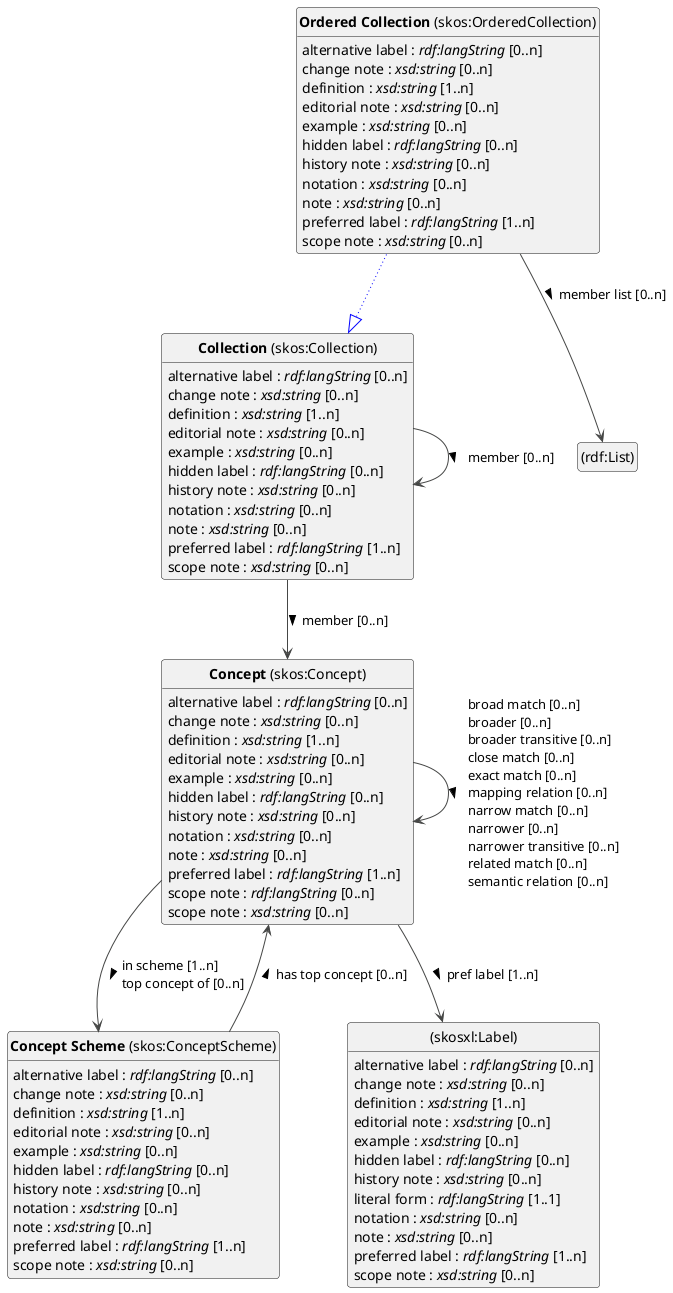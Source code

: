 @startuml
!theme vibrant
skinparam classFontSize 14
!define LIGHTORANGE
skinparam componentStyle uml2
skinparam wrapMessageWidth 1000
skinparam wrapWidth 1000
' skinparam ArrowColor #Maroon
' Remove shadows
skinparam shadowing false
'skinparam linetype polyline
skinparam ArrowMessageAlignment left


class "<b>Collection</b> (skos:Collection)" as skos_Collection [[#skos%3ACollection]]
class "<b>Ordered Collection</b> (skos:OrderedCollection)" as skos_OrderedCollection [[#skos%3AOrderedCollection]]
class "<b>Collection</b> (skos:Collection)" as skos_Collection [[#skos%3ACollection]]
class "<b>Concept</b> (skos:Concept)" as skos_Concept [[#skos%3AConcept]]
class "<b>Concept Scheme</b> (skos:ConceptScheme)" as skos_ConceptScheme [[#skos%3AConceptScheme]]
class "(skosxl:Label)" as skosxl_Label [[#skosxl%3ALabel]]
class "(rdf:List)" as rdf_List [[#rdf%3AList]]


skos_Collection : alternative label : <i>rdf:langString</i> [0..n]
skos_Collection : change note : <i>xsd:string</i> [0..n]
skos_Collection : definition : <i>xsd:string</i> [1..n]
skos_Collection : editorial note : <i>xsd:string</i> [0..n]
skos_Collection : example : <i>xsd:string</i> [0..n]
skos_Collection : hidden label : <i>rdf:langString</i> [0..n]
skos_Collection : history note : <i>xsd:string</i> [0..n]
skos_Collection : notation : <i>xsd:string</i> [0..n]
skos_Collection : note : <i>xsd:string</i> [0..n]
skos_Collection : preferred label : <i>rdf:langString</i> [1..n]
skos_Collection : scope note : <i>xsd:string</i> [0..n]

skos_Collection --> skos_Collection :member [0..n]  > 
skos_Collection --> skos_Concept :member [0..n]  > 


skos_OrderedCollection --|> skos_Collection #blue;line.dotted;text:blue

skos_OrderedCollection : alternative label : <i>rdf:langString</i> [0..n]
skos_OrderedCollection : change note : <i>xsd:string</i> [0..n]
skos_OrderedCollection : definition : <i>xsd:string</i> [1..n]
skos_OrderedCollection : editorial note : <i>xsd:string</i> [0..n]
skos_OrderedCollection : example : <i>xsd:string</i> [0..n]
skos_OrderedCollection : hidden label : <i>rdf:langString</i> [0..n]
skos_OrderedCollection : history note : <i>xsd:string</i> [0..n]
skos_OrderedCollection : notation : <i>xsd:string</i> [0..n]
skos_OrderedCollection : note : <i>xsd:string</i> [0..n]
skos_OrderedCollection : preferred label : <i>rdf:langString</i> [1..n]
skos_OrderedCollection : scope note : <i>xsd:string</i> [0..n]
skos_OrderedCollection --> rdf_List :member list [0..n]  > 




skos_Concept : alternative label : <i>rdf:langString</i> [0..n]
skos_Concept : change note : <i>xsd:string</i> [0..n]
skos_Concept : definition : <i>xsd:string</i> [1..n]
skos_Concept : editorial note : <i>xsd:string</i> [0..n]
skos_Concept : example : <i>xsd:string</i> [0..n]
skos_Concept : hidden label : <i>rdf:langString</i> [0..n]
skos_Concept : history note : <i>xsd:string</i> [0..n]
skos_Concept : notation : <i>xsd:string</i> [0..n]
skos_Concept : note : <i>xsd:string</i> [0..n]
skos_Concept : preferred label : <i>rdf:langString</i> [1..n]
skos_Concept : scope note : <i>rdf:langString</i> [0..n]
skos_Concept : scope note : <i>xsd:string</i> [0..n]

skos_Concept --> skos_Concept :broad match [0..n]  \lbroader [0..n]  \lbroader transitive [0..n]  \lclose match [0..n]  \lexact match [0..n]  \lmapping relation [0..n]  \lnarrow match [0..n]  \lnarrower [0..n]  \lnarrower transitive [0..n]  \lrelated match [0..n]  \lsemantic relation [0..n]  > 
skos_Concept --> skos_ConceptScheme :in scheme [1..n]  \ltop concept of [0..n]  > 
skos_Concept --> skosxl_Label :pref label [1..n]  > 



skos_ConceptScheme : alternative label : <i>rdf:langString</i> [0..n]
skos_ConceptScheme : change note : <i>xsd:string</i> [0..n]
skos_ConceptScheme : definition : <i>xsd:string</i> [1..n]
skos_ConceptScheme : editorial note : <i>xsd:string</i> [0..n]
skos_ConceptScheme : example : <i>xsd:string</i> [0..n]
skos_ConceptScheme : hidden label : <i>rdf:langString</i> [0..n]
skos_ConceptScheme : history note : <i>xsd:string</i> [0..n]
skos_ConceptScheme : notation : <i>xsd:string</i> [0..n]
skos_ConceptScheme : note : <i>xsd:string</i> [0..n]
skos_ConceptScheme : preferred label : <i>rdf:langString</i> [1..n]
skos_ConceptScheme : scope note : <i>xsd:string</i> [0..n]

skos_ConceptScheme --> skos_Concept :has top concept [0..n]  > 



skosxl_Label : alternative label : <i>rdf:langString</i> [0..n]
skosxl_Label : change note : <i>xsd:string</i> [0..n]
skosxl_Label : definition : <i>xsd:string</i> [1..n]
skosxl_Label : editorial note : <i>xsd:string</i> [0..n]
skosxl_Label : example : <i>xsd:string</i> [0..n]
skosxl_Label : hidden label : <i>rdf:langString</i> [0..n]
skosxl_Label : history note : <i>xsd:string</i> [0..n]
skosxl_Label : literal form : <i>rdf:langString</i> [1..1]
skosxl_Label : notation : <i>xsd:string</i> [0..n]
skosxl_Label : note : <i>xsd:string</i> [0..n]
skosxl_Label : preferred label : <i>rdf:langString</i> [1..n]
skosxl_Label : scope note : <i>xsd:string</i> [0..n]






hide circle
hide methods
hide empty members
@enduml



